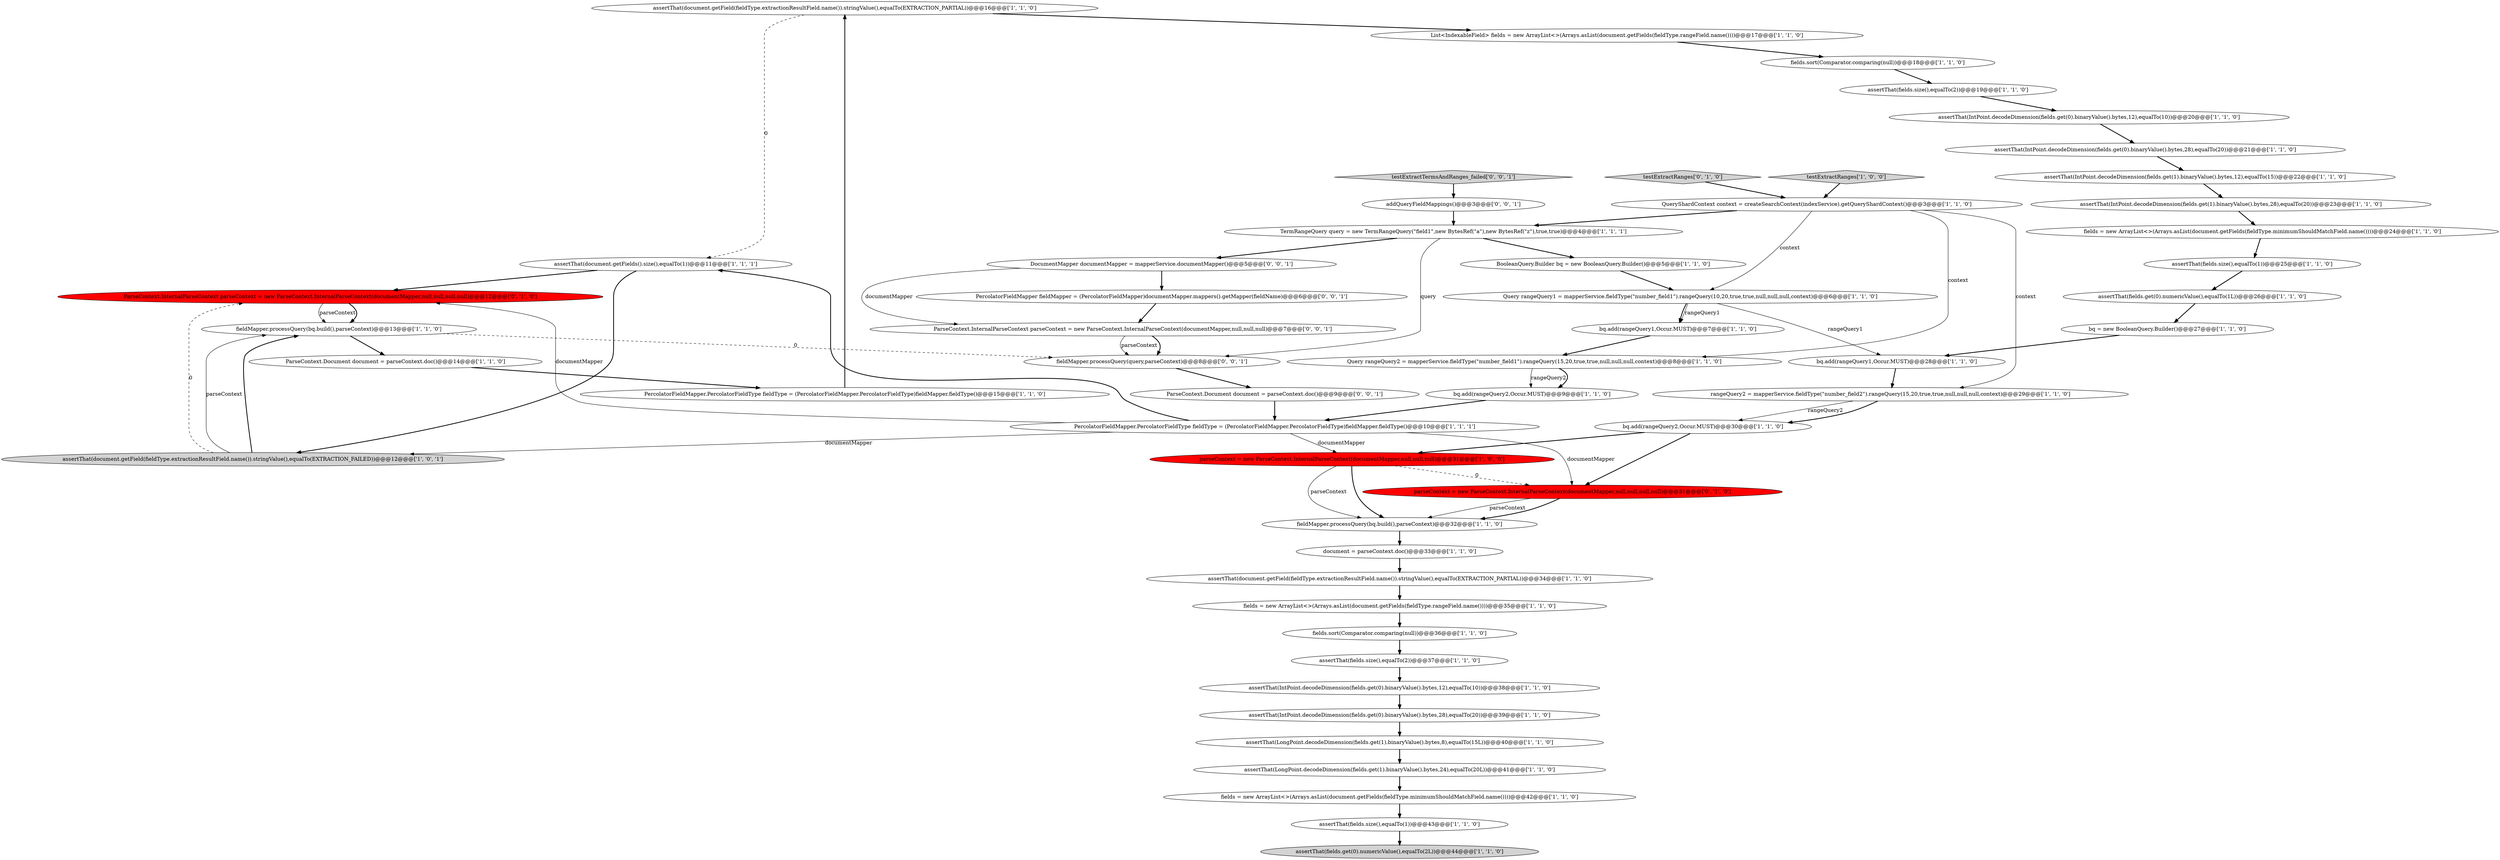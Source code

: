 digraph {
42 [style = filled, label = "assertThat(document.getField(fieldType.extractionResultField.name()).stringValue(),equalTo(EXTRACTION_PARTIAL))@@@16@@@['1', '1', '0']", fillcolor = white, shape = ellipse image = "AAA0AAABBB1BBB"];
27 [style = filled, label = "assertThat(fields.size(),equalTo(1))@@@43@@@['1', '1', '0']", fillcolor = white, shape = ellipse image = "AAA0AAABBB1BBB"];
25 [style = filled, label = "assertThat(fields.get(0).numericValue(),equalTo(1L))@@@26@@@['1', '1', '0']", fillcolor = white, shape = ellipse image = "AAA0AAABBB1BBB"];
31 [style = filled, label = "assertThat(document.getFields().size(),equalTo(1))@@@11@@@['1', '1', '1']", fillcolor = white, shape = ellipse image = "AAA0AAABBB1BBB"];
39 [style = filled, label = "List<IndexableField> fields = new ArrayList<>(Arrays.asList(document.getFields(fieldType.rangeField.name())))@@@17@@@['1', '1', '0']", fillcolor = white, shape = ellipse image = "AAA0AAABBB1BBB"];
10 [style = filled, label = "assertThat(IntPoint.decodeDimension(fields.get(0).binaryValue().bytes,12),equalTo(10))@@@38@@@['1', '1', '0']", fillcolor = white, shape = ellipse image = "AAA0AAABBB1BBB"];
51 [style = filled, label = "DocumentMapper documentMapper = mapperService.documentMapper()@@@5@@@['0', '0', '1']", fillcolor = white, shape = ellipse image = "AAA0AAABBB3BBB"];
37 [style = filled, label = "assertThat(IntPoint.decodeDimension(fields.get(0).binaryValue().bytes,28),equalTo(20))@@@39@@@['1', '1', '0']", fillcolor = white, shape = ellipse image = "AAA0AAABBB1BBB"];
2 [style = filled, label = "TermRangeQuery query = new TermRangeQuery(\"field1\",new BytesRef(\"a\"),new BytesRef(\"z\"),true,true)@@@4@@@['1', '1', '1']", fillcolor = white, shape = ellipse image = "AAA0AAABBB1BBB"];
12 [style = filled, label = "assertThat(IntPoint.decodeDimension(fields.get(0).binaryValue().bytes,12),equalTo(10))@@@20@@@['1', '1', '0']", fillcolor = white, shape = ellipse image = "AAA0AAABBB1BBB"];
36 [style = filled, label = "fields.sort(Comparator.comparing(null))@@@18@@@['1', '1', '0']", fillcolor = white, shape = ellipse image = "AAA0AAABBB1BBB"];
14 [style = filled, label = "assertThat(fields.size(),equalTo(1))@@@25@@@['1', '1', '0']", fillcolor = white, shape = ellipse image = "AAA0AAABBB1BBB"];
32 [style = filled, label = "ParseContext.Document document = parseContext.doc()@@@14@@@['1', '1', '0']", fillcolor = white, shape = ellipse image = "AAA0AAABBB1BBB"];
43 [style = filled, label = "testExtractRanges['0', '1', '0']", fillcolor = lightgray, shape = diamond image = "AAA0AAABBB2BBB"];
33 [style = filled, label = "fields = new ArrayList<>(Arrays.asList(document.getFields(fieldType.minimumShouldMatchField.name())))@@@42@@@['1', '1', '0']", fillcolor = white, shape = ellipse image = "AAA0AAABBB1BBB"];
4 [style = filled, label = "parseContext = new ParseContext.InternalParseContext(documentMapper,null,null,null)@@@31@@@['1', '0', '0']", fillcolor = red, shape = ellipse image = "AAA1AAABBB1BBB"];
16 [style = filled, label = "assertThat(fields.size(),equalTo(2))@@@37@@@['1', '1', '0']", fillcolor = white, shape = ellipse image = "AAA0AAABBB1BBB"];
11 [style = filled, label = "fields = new ArrayList<>(Arrays.asList(document.getFields(fieldType.rangeField.name())))@@@35@@@['1', '1', '0']", fillcolor = white, shape = ellipse image = "AAA0AAABBB1BBB"];
7 [style = filled, label = "fieldMapper.processQuery(bq.build(),parseContext)@@@32@@@['1', '1', '0']", fillcolor = white, shape = ellipse image = "AAA0AAABBB1BBB"];
29 [style = filled, label = "assertThat(IntPoint.decodeDimension(fields.get(1).binaryValue().bytes,28),equalTo(20))@@@23@@@['1', '1', '0']", fillcolor = white, shape = ellipse image = "AAA0AAABBB1BBB"];
1 [style = filled, label = "bq.add(rangeQuery1,Occur.MUST)@@@28@@@['1', '1', '0']", fillcolor = white, shape = ellipse image = "AAA0AAABBB1BBB"];
20 [style = filled, label = "PercolatorFieldMapper.PercolatorFieldType fieldType = (PercolatorFieldMapper.PercolatorFieldType)fieldMapper.fieldType()@@@15@@@['1', '1', '0']", fillcolor = white, shape = ellipse image = "AAA0AAABBB1BBB"];
3 [style = filled, label = "assertThat(IntPoint.decodeDimension(fields.get(0).binaryValue().bytes,28),equalTo(20))@@@21@@@['1', '1', '0']", fillcolor = white, shape = ellipse image = "AAA0AAABBB1BBB"];
5 [style = filled, label = "bq.add(rangeQuery1,Occur.MUST)@@@7@@@['1', '1', '0']", fillcolor = white, shape = ellipse image = "AAA0AAABBB1BBB"];
35 [style = filled, label = "BooleanQuery.Builder bq = new BooleanQuery.Builder()@@@5@@@['1', '1', '0']", fillcolor = white, shape = ellipse image = "AAA0AAABBB1BBB"];
48 [style = filled, label = "ParseContext.Document document = parseContext.doc()@@@9@@@['0', '0', '1']", fillcolor = white, shape = ellipse image = "AAA0AAABBB3BBB"];
23 [style = filled, label = "assertThat(fields.get(0).numericValue(),equalTo(2L))@@@44@@@['1', '1', '0']", fillcolor = lightgray, shape = ellipse image = "AAA0AAABBB1BBB"];
0 [style = filled, label = "fields = new ArrayList<>(Arrays.asList(document.getFields(fieldType.minimumShouldMatchField.name())))@@@24@@@['1', '1', '0']", fillcolor = white, shape = ellipse image = "AAA0AAABBB1BBB"];
34 [style = filled, label = "Query rangeQuery2 = mapperService.fieldType(\"number_field1\").rangeQuery(15,20,true,true,null,null,null,context)@@@8@@@['1', '1', '0']", fillcolor = white, shape = ellipse image = "AAA0AAABBB1BBB"];
49 [style = filled, label = "fieldMapper.processQuery(query,parseContext)@@@8@@@['0', '0', '1']", fillcolor = white, shape = ellipse image = "AAA0AAABBB3BBB"];
24 [style = filled, label = "bq.add(rangeQuery2,Occur.MUST)@@@9@@@['1', '1', '0']", fillcolor = white, shape = ellipse image = "AAA0AAABBB1BBB"];
8 [style = filled, label = "assertThat(LongPoint.decodeDimension(fields.get(1).binaryValue().bytes,24),equalTo(20L))@@@41@@@['1', '1', '0']", fillcolor = white, shape = ellipse image = "AAA0AAABBB1BBB"];
19 [style = filled, label = "testExtractRanges['1', '0', '0']", fillcolor = lightgray, shape = diamond image = "AAA0AAABBB1BBB"];
9 [style = filled, label = "assertThat(IntPoint.decodeDimension(fields.get(1).binaryValue().bytes,12),equalTo(15))@@@22@@@['1', '1', '0']", fillcolor = white, shape = ellipse image = "AAA0AAABBB1BBB"];
44 [style = filled, label = "ParseContext.InternalParseContext parseContext = new ParseContext.InternalParseContext(documentMapper,null,null,null,null)@@@12@@@['0', '1', '0']", fillcolor = red, shape = ellipse image = "AAA1AAABBB2BBB"];
40 [style = filled, label = "PercolatorFieldMapper.PercolatorFieldType fieldType = (PercolatorFieldMapper.PercolatorFieldType)fieldMapper.fieldType()@@@10@@@['1', '1', '1']", fillcolor = white, shape = ellipse image = "AAA0AAABBB1BBB"];
52 [style = filled, label = "ParseContext.InternalParseContext parseContext = new ParseContext.InternalParseContext(documentMapper,null,null,null)@@@7@@@['0', '0', '1']", fillcolor = white, shape = ellipse image = "AAA0AAABBB3BBB"];
13 [style = filled, label = "fieldMapper.processQuery(bq.build(),parseContext)@@@13@@@['1', '1', '0']", fillcolor = white, shape = ellipse image = "AAA0AAABBB1BBB"];
30 [style = filled, label = "fields.sort(Comparator.comparing(null))@@@36@@@['1', '1', '0']", fillcolor = white, shape = ellipse image = "AAA0AAABBB1BBB"];
45 [style = filled, label = "parseContext = new ParseContext.InternalParseContext(documentMapper,null,null,null,null)@@@31@@@['0', '1', '0']", fillcolor = red, shape = ellipse image = "AAA1AAABBB2BBB"];
41 [style = filled, label = "Query rangeQuery1 = mapperService.fieldType(\"number_field1\").rangeQuery(10,20,true,true,null,null,null,context)@@@6@@@['1', '1', '0']", fillcolor = white, shape = ellipse image = "AAA0AAABBB1BBB"];
47 [style = filled, label = "addQueryFieldMappings()@@@3@@@['0', '0', '1']", fillcolor = white, shape = ellipse image = "AAA0AAABBB3BBB"];
46 [style = filled, label = "PercolatorFieldMapper fieldMapper = (PercolatorFieldMapper)documentMapper.mappers().getMapper(fieldName)@@@6@@@['0', '0', '1']", fillcolor = white, shape = ellipse image = "AAA0AAABBB3BBB"];
17 [style = filled, label = "assertThat(fields.size(),equalTo(2))@@@19@@@['1', '1', '0']", fillcolor = white, shape = ellipse image = "AAA0AAABBB1BBB"];
6 [style = filled, label = "bq = new BooleanQuery.Builder()@@@27@@@['1', '1', '0']", fillcolor = white, shape = ellipse image = "AAA0AAABBB1BBB"];
38 [style = filled, label = "rangeQuery2 = mapperService.fieldType(\"number_field2\").rangeQuery(15,20,true,true,null,null,null,context)@@@29@@@['1', '1', '0']", fillcolor = white, shape = ellipse image = "AAA0AAABBB1BBB"];
22 [style = filled, label = "assertThat(document.getField(fieldType.extractionResultField.name()).stringValue(),equalTo(EXTRACTION_FAILED))@@@12@@@['1', '0', '1']", fillcolor = lightgray, shape = ellipse image = "AAA0AAABBB1BBB"];
50 [style = filled, label = "testExtractTermsAndRanges_failed['0', '0', '1']", fillcolor = lightgray, shape = diamond image = "AAA0AAABBB3BBB"];
21 [style = filled, label = "QueryShardContext context = createSearchContext(indexService).getQueryShardContext()@@@3@@@['1', '1', '0']", fillcolor = white, shape = ellipse image = "AAA0AAABBB1BBB"];
28 [style = filled, label = "document = parseContext.doc()@@@33@@@['1', '1', '0']", fillcolor = white, shape = ellipse image = "AAA0AAABBB1BBB"];
15 [style = filled, label = "assertThat(document.getField(fieldType.extractionResultField.name()).stringValue(),equalTo(EXTRACTION_PARTIAL))@@@34@@@['1', '1', '0']", fillcolor = white, shape = ellipse image = "AAA0AAABBB1BBB"];
26 [style = filled, label = "assertThat(LongPoint.decodeDimension(fields.get(1).binaryValue().bytes,8),equalTo(15L))@@@40@@@['1', '1', '0']", fillcolor = white, shape = ellipse image = "AAA0AAABBB1BBB"];
18 [style = filled, label = "bq.add(rangeQuery2,Occur.MUST)@@@30@@@['1', '1', '0']", fillcolor = white, shape = ellipse image = "AAA0AAABBB1BBB"];
2->35 [style = bold, label=""];
22->44 [style = dashed, label="0"];
8->33 [style = bold, label=""];
43->21 [style = bold, label=""];
38->18 [style = solid, label="rangeQuery2"];
14->25 [style = bold, label=""];
13->32 [style = bold, label=""];
28->15 [style = bold, label=""];
31->22 [style = bold, label=""];
37->26 [style = bold, label=""];
16->10 [style = bold, label=""];
35->41 [style = bold, label=""];
2->51 [style = bold, label=""];
52->49 [style = bold, label=""];
21->34 [style = solid, label="context"];
4->7 [style = solid, label="parseContext"];
40->45 [style = solid, label="documentMapper"];
42->39 [style = bold, label=""];
29->0 [style = bold, label=""];
49->48 [style = bold, label=""];
40->22 [style = solid, label="documentMapper"];
2->49 [style = solid, label="query"];
26->8 [style = bold, label=""];
24->40 [style = bold, label=""];
41->5 [style = solid, label="rangeQuery1"];
25->6 [style = bold, label=""];
46->52 [style = bold, label=""];
45->7 [style = solid, label="parseContext"];
33->27 [style = bold, label=""];
18->45 [style = bold, label=""];
51->46 [style = bold, label=""];
4->7 [style = bold, label=""];
48->40 [style = bold, label=""];
45->7 [style = bold, label=""];
21->2 [style = bold, label=""];
5->34 [style = bold, label=""];
22->13 [style = solid, label="parseContext"];
3->9 [style = bold, label=""];
4->45 [style = dashed, label="0"];
6->1 [style = bold, label=""];
0->14 [style = bold, label=""];
17->12 [style = bold, label=""];
38->18 [style = bold, label=""];
34->24 [style = solid, label="rangeQuery2"];
34->24 [style = bold, label=""];
18->4 [style = bold, label=""];
7->28 [style = bold, label=""];
15->11 [style = bold, label=""];
31->44 [style = bold, label=""];
44->13 [style = solid, label="parseContext"];
50->47 [style = bold, label=""];
42->31 [style = dashed, label="0"];
41->1 [style = solid, label="rangeQuery1"];
47->2 [style = bold, label=""];
10->37 [style = bold, label=""];
21->38 [style = solid, label="context"];
20->42 [style = bold, label=""];
21->41 [style = solid, label="context"];
52->49 [style = solid, label="parseContext"];
44->13 [style = bold, label=""];
13->49 [style = dashed, label="0"];
27->23 [style = bold, label=""];
12->3 [style = bold, label=""];
40->31 [style = bold, label=""];
36->17 [style = bold, label=""];
30->16 [style = bold, label=""];
9->29 [style = bold, label=""];
39->36 [style = bold, label=""];
32->20 [style = bold, label=""];
40->4 [style = solid, label="documentMapper"];
11->30 [style = bold, label=""];
22->13 [style = bold, label=""];
40->44 [style = solid, label="documentMapper"];
1->38 [style = bold, label=""];
51->52 [style = solid, label="documentMapper"];
41->5 [style = bold, label=""];
19->21 [style = bold, label=""];
}
